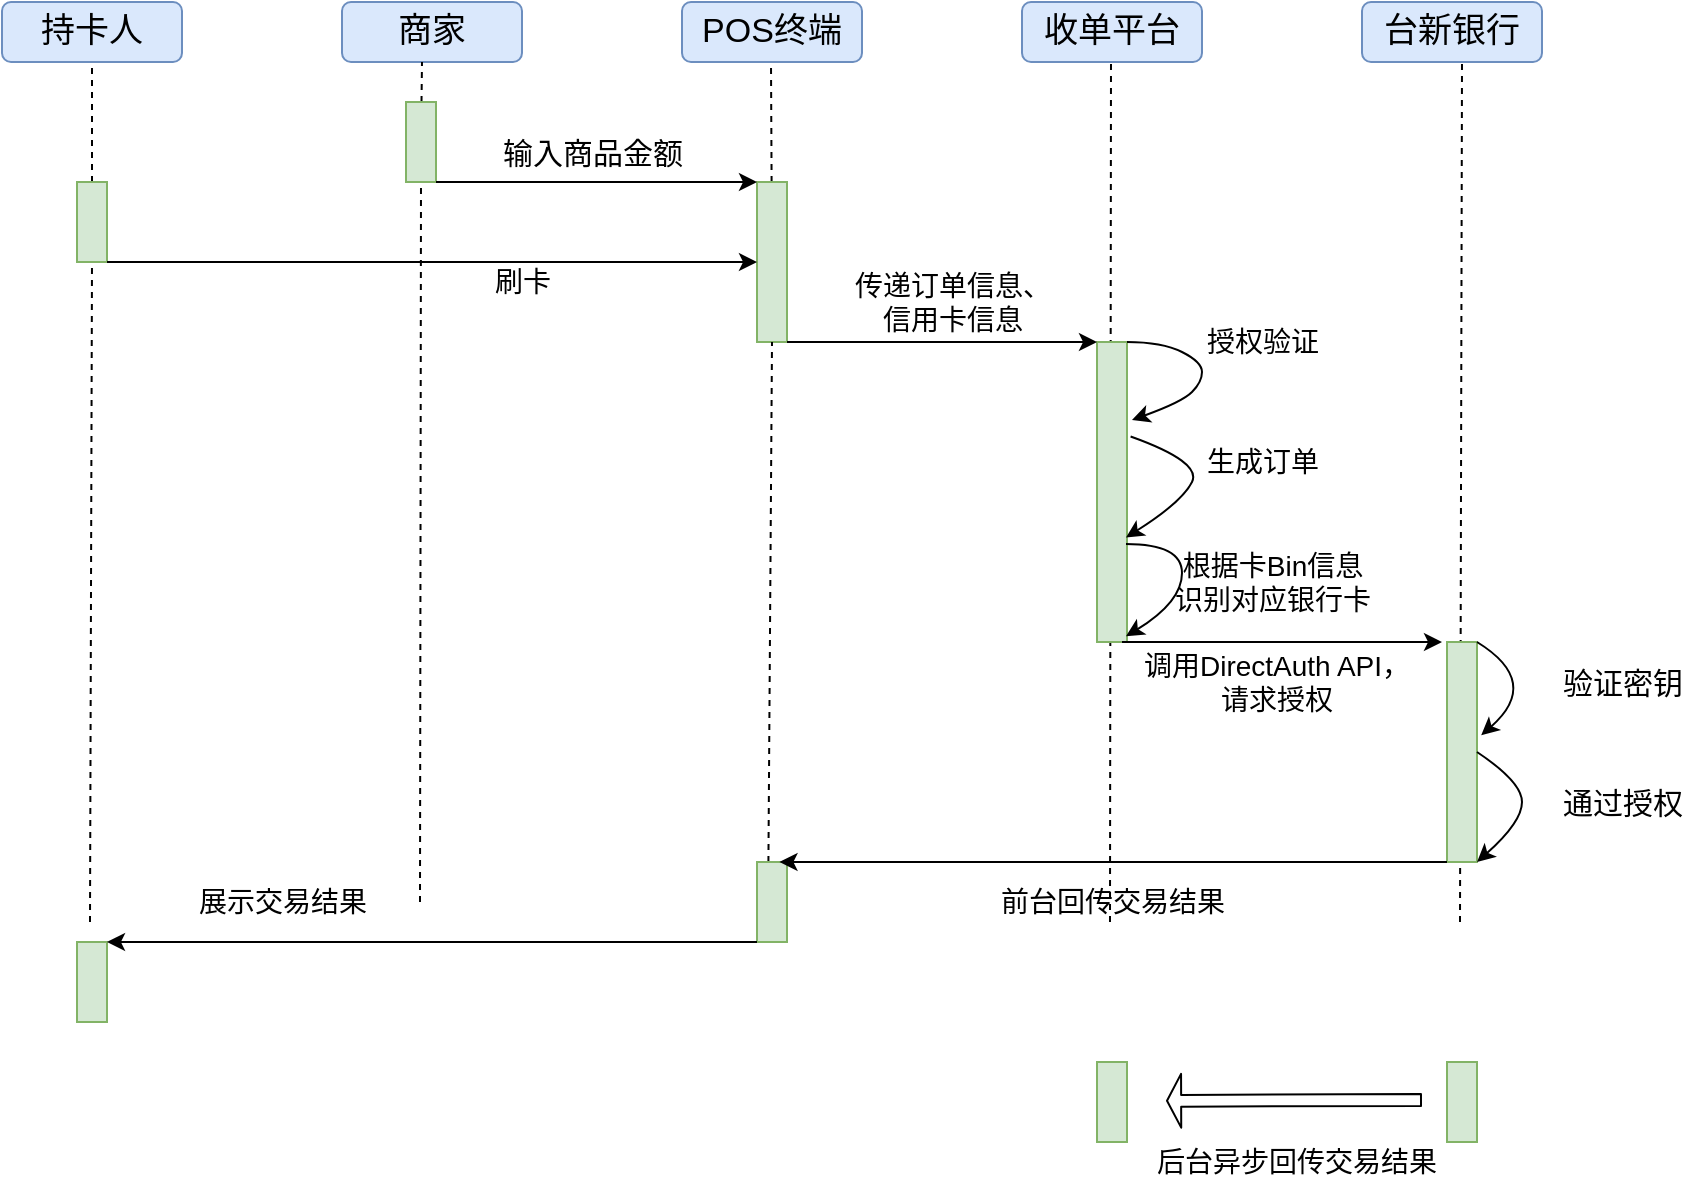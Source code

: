 <mxfile version="13.2.4" type="github">
  <diagram id="YyOWJD14Wb275RXxZn9Y" name="Page-1">
    <mxGraphModel dx="1221" dy="644" grid="1" gridSize="10" guides="1" tooltips="1" connect="1" arrows="1" fold="1" page="1" pageScale="1" pageWidth="827" pageHeight="1169" math="0" shadow="0">
      <root>
        <mxCell id="0" />
        <mxCell id="1" parent="0" />
        <mxCell id="_klwT8lkw9nOGXZvojrT-1" value="持卡人" style="rounded=1;whiteSpace=wrap;html=1;fillColor=#dae8fc;strokeColor=#6c8ebf;fontSize=17;" vertex="1" parent="1">
          <mxGeometry x="110" y="100" width="90" height="30" as="geometry" />
        </mxCell>
        <mxCell id="_klwT8lkw9nOGXZvojrT-2" value="商家" style="rounded=1;whiteSpace=wrap;html=1;fillColor=#dae8fc;strokeColor=#6c8ebf;fontSize=17;" vertex="1" parent="1">
          <mxGeometry x="280" y="100" width="90" height="30" as="geometry" />
        </mxCell>
        <mxCell id="_klwT8lkw9nOGXZvojrT-3" value="POS终端" style="rounded=1;whiteSpace=wrap;html=1;fillColor=#dae8fc;strokeColor=#6c8ebf;fontSize=17;" vertex="1" parent="1">
          <mxGeometry x="450" y="100" width="90" height="30" as="geometry" />
        </mxCell>
        <mxCell id="_klwT8lkw9nOGXZvojrT-4" value="收单平台" style="rounded=1;whiteSpace=wrap;html=1;fillColor=#dae8fc;strokeColor=#6c8ebf;fontSize=17;" vertex="1" parent="1">
          <mxGeometry x="620" y="100" width="90" height="30" as="geometry" />
        </mxCell>
        <mxCell id="_klwT8lkw9nOGXZvojrT-5" value="台新银行" style="rounded=1;whiteSpace=wrap;html=1;fillColor=#dae8fc;strokeColor=#6c8ebf;fontSize=17;" vertex="1" parent="1">
          <mxGeometry x="790" y="100" width="90" height="30" as="geometry" />
        </mxCell>
        <mxCell id="_klwT8lkw9nOGXZvojrT-6" value="" style="endArrow=none;dashed=1;html=1;fontSize=17;entryX=0.5;entryY=1;entryDx=0;entryDy=0;" edge="1" parent="1" source="_klwT8lkw9nOGXZvojrT-14" target="_klwT8lkw9nOGXZvojrT-1">
          <mxGeometry width="50" height="50" relative="1" as="geometry">
            <mxPoint x="155" y="630" as="sourcePoint" />
            <mxPoint x="180" y="170" as="targetPoint" />
          </mxGeometry>
        </mxCell>
        <mxCell id="_klwT8lkw9nOGXZvojrT-7" value="" style="endArrow=none;dashed=1;html=1;fontSize=17;entryX=0.5;entryY=1;entryDx=0;entryDy=0;" edge="1" parent="1" source="_klwT8lkw9nOGXZvojrT-12">
          <mxGeometry width="50" height="50" relative="1" as="geometry">
            <mxPoint x="320" y="630" as="sourcePoint" />
            <mxPoint x="320" y="130" as="targetPoint" />
          </mxGeometry>
        </mxCell>
        <mxCell id="_klwT8lkw9nOGXZvojrT-8" value="" style="endArrow=none;dashed=1;html=1;fontSize=17;entryX=0.5;entryY=1;entryDx=0;entryDy=0;" edge="1" parent="1" source="_klwT8lkw9nOGXZvojrT-18">
          <mxGeometry width="50" height="50" relative="1" as="geometry">
            <mxPoint x="494.5" y="630" as="sourcePoint" />
            <mxPoint x="494.5" y="130" as="targetPoint" />
          </mxGeometry>
        </mxCell>
        <mxCell id="_klwT8lkw9nOGXZvojrT-9" value="" style="endArrow=none;dashed=1;html=1;fontSize=17;entryX=0.5;entryY=1;entryDx=0;entryDy=0;" edge="1" parent="1">
          <mxGeometry width="50" height="50" relative="1" as="geometry">
            <mxPoint x="664" y="560" as="sourcePoint" />
            <mxPoint x="664.5" y="130" as="targetPoint" />
          </mxGeometry>
        </mxCell>
        <mxCell id="_klwT8lkw9nOGXZvojrT-10" value="" style="endArrow=none;dashed=1;html=1;fontSize=17;entryX=0.5;entryY=1;entryDx=0;entryDy=0;" edge="1" parent="1">
          <mxGeometry width="50" height="50" relative="1" as="geometry">
            <mxPoint x="839" y="560" as="sourcePoint" />
            <mxPoint x="840" y="130" as="targetPoint" />
          </mxGeometry>
        </mxCell>
        <mxCell id="_klwT8lkw9nOGXZvojrT-12" value="" style="rounded=0;whiteSpace=wrap;html=1;fontSize=17;fillColor=#d5e8d4;strokeColor=#82b366;" vertex="1" parent="1">
          <mxGeometry x="312" y="150" width="15" height="40" as="geometry" />
        </mxCell>
        <mxCell id="_klwT8lkw9nOGXZvojrT-13" value="" style="endArrow=none;dashed=1;html=1;fontSize=17;entryX=0.5;entryY=1;entryDx=0;entryDy=0;" edge="1" parent="1" target="_klwT8lkw9nOGXZvojrT-12">
          <mxGeometry width="50" height="50" relative="1" as="geometry">
            <mxPoint x="319" y="550" as="sourcePoint" />
            <mxPoint x="320" y="130" as="targetPoint" />
          </mxGeometry>
        </mxCell>
        <mxCell id="_klwT8lkw9nOGXZvojrT-14" value="" style="rounded=0;whiteSpace=wrap;html=1;fontSize=17;fillColor=#d5e8d4;strokeColor=#82b366;" vertex="1" parent="1">
          <mxGeometry x="147.5" y="190" width="15" height="40" as="geometry" />
        </mxCell>
        <mxCell id="_klwT8lkw9nOGXZvojrT-15" value="" style="endArrow=none;dashed=1;html=1;fontSize=17;entryX=0.5;entryY=1;entryDx=0;entryDy=0;" edge="1" parent="1" target="_klwT8lkw9nOGXZvojrT-14">
          <mxGeometry width="50" height="50" relative="1" as="geometry">
            <mxPoint x="154" y="560" as="sourcePoint" />
            <mxPoint x="155" y="130" as="targetPoint" />
          </mxGeometry>
        </mxCell>
        <mxCell id="_klwT8lkw9nOGXZvojrT-18" value="" style="rounded=0;whiteSpace=wrap;html=1;fontSize=17;fillColor=#d5e8d4;strokeColor=#82b366;" vertex="1" parent="1">
          <mxGeometry x="487.5" y="190" width="15" height="80" as="geometry" />
        </mxCell>
        <mxCell id="_klwT8lkw9nOGXZvojrT-19" value="" style="endArrow=none;dashed=1;html=1;fontSize=17;entryX=0.5;entryY=1;entryDx=0;entryDy=0;" edge="1" parent="1" target="_klwT8lkw9nOGXZvojrT-18">
          <mxGeometry width="50" height="50" relative="1" as="geometry">
            <mxPoint x="493" y="560" as="sourcePoint" />
            <mxPoint x="494.5" y="130" as="targetPoint" />
          </mxGeometry>
        </mxCell>
        <mxCell id="_klwT8lkw9nOGXZvojrT-21" value="刷卡" style="text;html=1;align=center;verticalAlign=middle;resizable=0;points=[];autosize=1;fontSize=14;" vertex="1" parent="1">
          <mxGeometry x="350" y="230" width="40" height="20" as="geometry" />
        </mxCell>
        <mxCell id="_klwT8lkw9nOGXZvojrT-22" value="" style="rounded=0;whiteSpace=wrap;html=1;fontSize=17;fillColor=#d5e8d4;strokeColor=#82b366;" vertex="1" parent="1">
          <mxGeometry x="657.5" y="270" width="15" height="150" as="geometry" />
        </mxCell>
        <mxCell id="_klwT8lkw9nOGXZvojrT-24" value="" style="endArrow=classic;html=1;fontSize=15;exitX=1;exitY=1;exitDx=0;exitDy=0;entryX=0;entryY=0;entryDx=0;entryDy=0;" edge="1" parent="1" source="_klwT8lkw9nOGXZvojrT-18" target="_klwT8lkw9nOGXZvojrT-22">
          <mxGeometry width="50" height="50" relative="1" as="geometry">
            <mxPoint x="520" y="330" as="sourcePoint" />
            <mxPoint x="570" y="280" as="targetPoint" />
          </mxGeometry>
        </mxCell>
        <mxCell id="_klwT8lkw9nOGXZvojrT-25" value="&lt;div style=&quot;font-size: 14px&quot;&gt;传递订单信息、&lt;/div&gt;&lt;div style=&quot;font-size: 14px&quot;&gt;信用卡信息&lt;/div&gt;" style="text;html=1;align=center;verticalAlign=middle;resizable=0;points=[];autosize=1;fontSize=14;" vertex="1" parent="1">
          <mxGeometry x="530" y="230" width="110" height="40" as="geometry" />
        </mxCell>
        <mxCell id="_klwT8lkw9nOGXZvojrT-26" value="" style="curved=1;endArrow=classic;html=1;fontSize=15;exitX=1;exitY=0;exitDx=0;exitDy=0;" edge="1" parent="1" source="_klwT8lkw9nOGXZvojrT-22">
          <mxGeometry width="50" height="50" relative="1" as="geometry">
            <mxPoint x="630" y="390" as="sourcePoint" />
            <mxPoint x="675" y="309" as="targetPoint" />
            <Array as="points">
              <mxPoint x="690" y="270" />
              <mxPoint x="710" y="280" />
              <mxPoint x="710" y="290" />
              <mxPoint x="700" y="300" />
            </Array>
          </mxGeometry>
        </mxCell>
        <mxCell id="_klwT8lkw9nOGXZvojrT-27" value="授权验证" style="text;html=1;align=center;verticalAlign=middle;resizable=0;points=[];autosize=1;fontSize=14;" vertex="1" parent="1">
          <mxGeometry x="705" y="260" width="70" height="20" as="geometry" />
        </mxCell>
        <mxCell id="_klwT8lkw9nOGXZvojrT-28" value="" style="curved=1;endArrow=classic;html=1;fontSize=15;exitX=1.12;exitY=0.315;exitDx=0;exitDy=0;entryX=0.963;entryY=0.652;entryDx=0;entryDy=0;entryPerimeter=0;exitPerimeter=0;" edge="1" parent="1" source="_klwT8lkw9nOGXZvojrT-22" target="_klwT8lkw9nOGXZvojrT-22">
          <mxGeometry width="50" height="50" relative="1" as="geometry">
            <mxPoint x="672.5" y="270" as="sourcePoint" />
            <mxPoint x="675.005" y="308.97" as="targetPoint" />
            <Array as="points">
              <mxPoint x="710" y="330" />
              <mxPoint x="700" y="350" />
            </Array>
          </mxGeometry>
        </mxCell>
        <mxCell id="_klwT8lkw9nOGXZvojrT-29" value="生成订单" style="text;html=1;align=center;verticalAlign=middle;resizable=0;points=[];autosize=1;fontSize=14;" vertex="1" parent="1">
          <mxGeometry x="705" y="320" width="70" height="20" as="geometry" />
        </mxCell>
        <mxCell id="_klwT8lkw9nOGXZvojrT-30" value="" style="rounded=0;whiteSpace=wrap;html=1;fontSize=17;fillColor=#d5e8d4;strokeColor=#82b366;" vertex="1" parent="1">
          <mxGeometry x="832.5" y="420" width="15" height="110" as="geometry" />
        </mxCell>
        <mxCell id="_klwT8lkw9nOGXZvojrT-32" value="" style="endArrow=classic;html=1;fontSize=15;" edge="1" parent="1">
          <mxGeometry width="50" height="50" relative="1" as="geometry">
            <mxPoint x="670" y="420" as="sourcePoint" />
            <mxPoint x="830" y="420" as="targetPoint" />
          </mxGeometry>
        </mxCell>
        <mxCell id="_klwT8lkw9nOGXZvojrT-33" value="&lt;div&gt;调用DirectAuth API，&lt;/div&gt;&lt;div&gt;请求授权&lt;/div&gt;" style="text;html=1;align=center;verticalAlign=middle;resizable=0;points=[];autosize=1;fontSize=14;" vertex="1" parent="1">
          <mxGeometry x="672" y="420" width="150" height="40" as="geometry" />
        </mxCell>
        <mxCell id="_klwT8lkw9nOGXZvojrT-34" value="" style="curved=1;endArrow=classic;html=1;fontSize=15;exitX=1;exitY=0;exitDx=0;exitDy=0;entryX=1.139;entryY=0.424;entryDx=0;entryDy=0;entryPerimeter=0;" edge="1" parent="1" source="_klwT8lkw9nOGXZvojrT-30" target="_klwT8lkw9nOGXZvojrT-30">
          <mxGeometry width="50" height="50" relative="1" as="geometry">
            <mxPoint x="672.5" y="375" as="sourcePoint" />
            <mxPoint x="672.5" y="420" as="targetPoint" />
            <Array as="points">
              <mxPoint x="880" y="440" />
            </Array>
          </mxGeometry>
        </mxCell>
        <mxCell id="_klwT8lkw9nOGXZvojrT-35" value="验证密钥" style="text;html=1;align=center;verticalAlign=middle;resizable=0;points=[];autosize=1;fontSize=15;" vertex="1" parent="1">
          <mxGeometry x="880" y="430" width="80" height="20" as="geometry" />
        </mxCell>
        <mxCell id="_klwT8lkw9nOGXZvojrT-41" value="" style="endArrow=none;dashed=1;html=1;fontSize=17;entryX=0.5;entryY=1;entryDx=0;entryDy=0;" edge="1" parent="1" source="_klwT8lkw9nOGXZvojrT-57">
          <mxGeometry width="50" height="50" relative="1" as="geometry">
            <mxPoint x="152.5" y="740" as="sourcePoint" />
            <mxPoint x="152.5" y="610.0" as="targetPoint" />
          </mxGeometry>
        </mxCell>
        <mxCell id="_klwT8lkw9nOGXZvojrT-50" value="" style="rounded=0;whiteSpace=wrap;html=1;fontSize=17;fillColor=#d5e8d4;strokeColor=#82b366;" vertex="1" parent="1">
          <mxGeometry x="487.5" y="530" width="15" height="40" as="geometry" />
        </mxCell>
        <mxCell id="_klwT8lkw9nOGXZvojrT-54" value="" style="endArrow=classic;html=1;fontSize=15;exitX=0;exitY=1;exitDx=0;exitDy=0;entryX=0.75;entryY=0;entryDx=0;entryDy=0;" edge="1" parent="1" target="_klwT8lkw9nOGXZvojrT-50">
          <mxGeometry width="50" height="50" relative="1" as="geometry">
            <mxPoint x="832.5" y="530.0" as="sourcePoint" />
            <mxPoint x="600" y="610" as="targetPoint" />
          </mxGeometry>
        </mxCell>
        <mxCell id="_klwT8lkw9nOGXZvojrT-56" value="前台回传交易结果" style="text;html=1;align=center;verticalAlign=middle;resizable=0;points=[];autosize=1;fontSize=14;" vertex="1" parent="1">
          <mxGeometry x="600" y="540" width="130" height="20" as="geometry" />
        </mxCell>
        <mxCell id="_klwT8lkw9nOGXZvojrT-57" value="" style="rounded=0;whiteSpace=wrap;html=1;fontSize=17;fillColor=#d5e8d4;strokeColor=#82b366;" vertex="1" parent="1">
          <mxGeometry x="147.5" y="570" width="15" height="40" as="geometry" />
        </mxCell>
        <mxCell id="_klwT8lkw9nOGXZvojrT-59" value="" style="endArrow=classic;html=1;fontSize=14;exitX=0;exitY=1;exitDx=0;exitDy=0;entryX=1;entryY=0;entryDx=0;entryDy=0;" edge="1" parent="1" source="_klwT8lkw9nOGXZvojrT-50" target="_klwT8lkw9nOGXZvojrT-57">
          <mxGeometry width="50" height="50" relative="1" as="geometry">
            <mxPoint x="370" y="620" as="sourcePoint" />
            <mxPoint x="420" y="570" as="targetPoint" />
          </mxGeometry>
        </mxCell>
        <mxCell id="_klwT8lkw9nOGXZvojrT-60" value="展示交易结果" style="text;html=1;align=center;verticalAlign=middle;resizable=0;points=[];autosize=1;fontSize=14;" vertex="1" parent="1">
          <mxGeometry x="200" y="540" width="100" height="20" as="geometry" />
        </mxCell>
        <mxCell id="_klwT8lkw9nOGXZvojrT-67" value="" style="endArrow=classic;html=1;fontSize=14;exitX=1;exitY=1;exitDx=0;exitDy=0;entryX=0;entryY=0;entryDx=0;entryDy=0;" edge="1" parent="1" source="_klwT8lkw9nOGXZvojrT-12" target="_klwT8lkw9nOGXZvojrT-18">
          <mxGeometry width="50" height="50" relative="1" as="geometry">
            <mxPoint x="210" y="310" as="sourcePoint" />
            <mxPoint x="260" y="260" as="targetPoint" />
          </mxGeometry>
        </mxCell>
        <mxCell id="_klwT8lkw9nOGXZvojrT-68" value="" style="endArrow=classic;html=1;fontSize=14;exitX=1;exitY=1;exitDx=0;exitDy=0;entryX=0;entryY=0.5;entryDx=0;entryDy=0;" edge="1" parent="1" source="_klwT8lkw9nOGXZvojrT-14" target="_klwT8lkw9nOGXZvojrT-18">
          <mxGeometry width="50" height="50" relative="1" as="geometry">
            <mxPoint x="270" y="300" as="sourcePoint" />
            <mxPoint x="320" y="250" as="targetPoint" />
          </mxGeometry>
        </mxCell>
        <mxCell id="_klwT8lkw9nOGXZvojrT-69" value="输入商品金额" style="text;html=1;align=center;verticalAlign=middle;resizable=0;points=[];autosize=1;fontSize=15;" vertex="1" parent="1">
          <mxGeometry x="350" y="165" width="110" height="20" as="geometry" />
        </mxCell>
        <mxCell id="_klwT8lkw9nOGXZvojrT-70" value="" style="curved=1;endArrow=classic;html=1;fontSize=15;exitX=1;exitY=0.5;exitDx=0;exitDy=0;entryX=1;entryY=1;entryDx=0;entryDy=0;" edge="1" parent="1" source="_klwT8lkw9nOGXZvojrT-30" target="_klwT8lkw9nOGXZvojrT-30">
          <mxGeometry width="50" height="50" relative="1" as="geometry">
            <mxPoint x="847.5" y="420" as="sourcePoint" />
            <mxPoint x="849.585" y="466.64" as="targetPoint" />
            <Array as="points">
              <mxPoint x="870" y="490" />
              <mxPoint x="870" y="510" />
            </Array>
          </mxGeometry>
        </mxCell>
        <mxCell id="_klwT8lkw9nOGXZvojrT-71" value="通过授权" style="text;html=1;align=center;verticalAlign=middle;resizable=0;points=[];autosize=1;fontSize=15;" vertex="1" parent="1">
          <mxGeometry x="880" y="490" width="80" height="20" as="geometry" />
        </mxCell>
        <mxCell id="_klwT8lkw9nOGXZvojrT-74" value="" style="rounded=0;whiteSpace=wrap;html=1;fontSize=17;fillColor=#d5e8d4;strokeColor=#82b366;" vertex="1" parent="1">
          <mxGeometry x="832.5" y="630" width="15" height="40" as="geometry" />
        </mxCell>
        <mxCell id="_klwT8lkw9nOGXZvojrT-75" value="" style="shape=flexArrow;endArrow=classic;html=1;fontSize=14;width=5.882;endSize=2.024;" edge="1" parent="1">
          <mxGeometry width="50" height="50" relative="1" as="geometry">
            <mxPoint x="820" y="649" as="sourcePoint" />
            <mxPoint x="692" y="649.41" as="targetPoint" />
          </mxGeometry>
        </mxCell>
        <mxCell id="_klwT8lkw9nOGXZvojrT-76" value="" style="rounded=0;whiteSpace=wrap;html=1;fontSize=17;fillColor=#d5e8d4;strokeColor=#82b366;" vertex="1" parent="1">
          <mxGeometry x="657.5" y="630" width="15" height="40" as="geometry" />
        </mxCell>
        <mxCell id="_klwT8lkw9nOGXZvojrT-77" value="后台异步回传交易结果" style="text;html=1;align=center;verticalAlign=middle;resizable=0;points=[];autosize=1;fontSize=14;" vertex="1" parent="1">
          <mxGeometry x="677" y="670" width="160" height="20" as="geometry" />
        </mxCell>
        <mxCell id="_klwT8lkw9nOGXZvojrT-79" value="&lt;div&gt;根据卡Bin信息&lt;/div&gt;&lt;div&gt;识别对应银行卡&lt;/div&gt;" style="text;html=1;align=center;verticalAlign=middle;resizable=0;points=[];autosize=1;fontSize=14;" vertex="1" parent="1">
          <mxGeometry x="690" y="370" width="110" height="40" as="geometry" />
        </mxCell>
        <mxCell id="_klwT8lkw9nOGXZvojrT-80" value="" style="curved=1;endArrow=classic;html=1;fontSize=15;entryX=0;entryY=-0.071;entryDx=0;entryDy=0;entryPerimeter=0;" edge="1" parent="1" target="_klwT8lkw9nOGXZvojrT-33">
          <mxGeometry width="50" height="50" relative="1" as="geometry">
            <mxPoint x="672" y="371" as="sourcePoint" />
            <mxPoint x="671.945" y="367.8" as="targetPoint" />
            <Array as="points">
              <mxPoint x="700" y="371" />
              <mxPoint x="700" y="400" />
            </Array>
          </mxGeometry>
        </mxCell>
      </root>
    </mxGraphModel>
  </diagram>
</mxfile>
